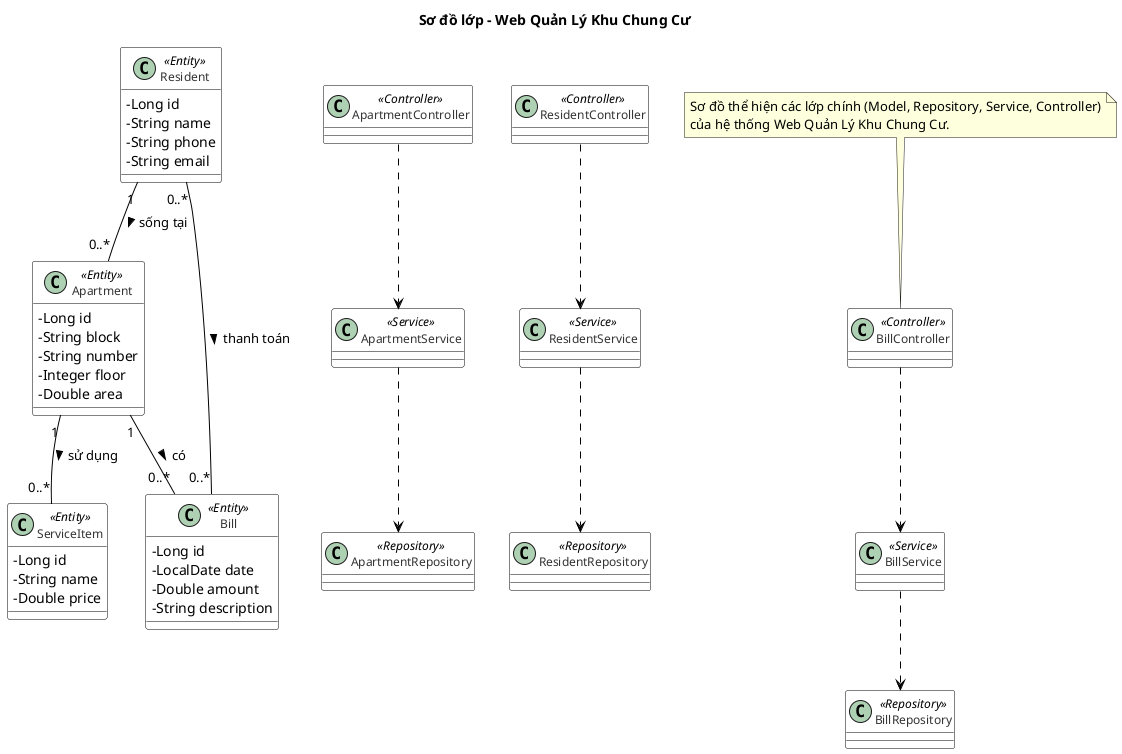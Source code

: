 @startuml structural
title **Sơ đồ lớp - Web Quản Lý Khu Chung Cư**

skinparam classAttributeIconSize 0
skinparam shadowing false
skinparam backgroundColor #FFFFFF
skinparam class {
    BackgroundColor White
    BorderColor Black
    ArrowColor Black
    FontSize 12
    FontColor #333333
}

class Apartment <<Entity>> {
    - Long id
    - String block
    - String number
    - Integer floor
    - Double area
}

class Resident <<Entity>> {
    - Long id
    - String name
    - String phone
    - String email
}

class Bill <<Entity>> {
    - Long id
    - LocalDate date
    - Double amount
    - String description
}

class ServiceItem <<Entity>> {
    - Long id
    - String name
    - Double price
}

class ApartmentRepository <<Repository>>
class ResidentRepository <<Repository>>
class BillRepository <<Repository>>

class ApartmentService <<Service>>
class ResidentService <<Service>>
class BillService <<Service>>

class ApartmentController <<Controller>>
class ResidentController <<Controller>>
class BillController <<Controller>>

Resident "1" -- "0..*" Apartment : sống tại >
Apartment "1" -- "0..*" Bill : có >
Resident "0..*" -- "0..*" Bill : thanh toán >
Apartment "1" -- "0..*" ServiceItem : sử dụng >

ApartmentService ..> ApartmentRepository
ResidentService ..> ResidentRepository
BillService ..> BillRepository

ApartmentController ..> ApartmentService
ResidentController ..> ResidentService
BillController ..> BillService

note top
  Sơ đồ thể hiện các lớp chính (Model, Repository, Service, Controller)
  của hệ thống Web Quản Lý Khu Chung Cư.
end note

@enduml
